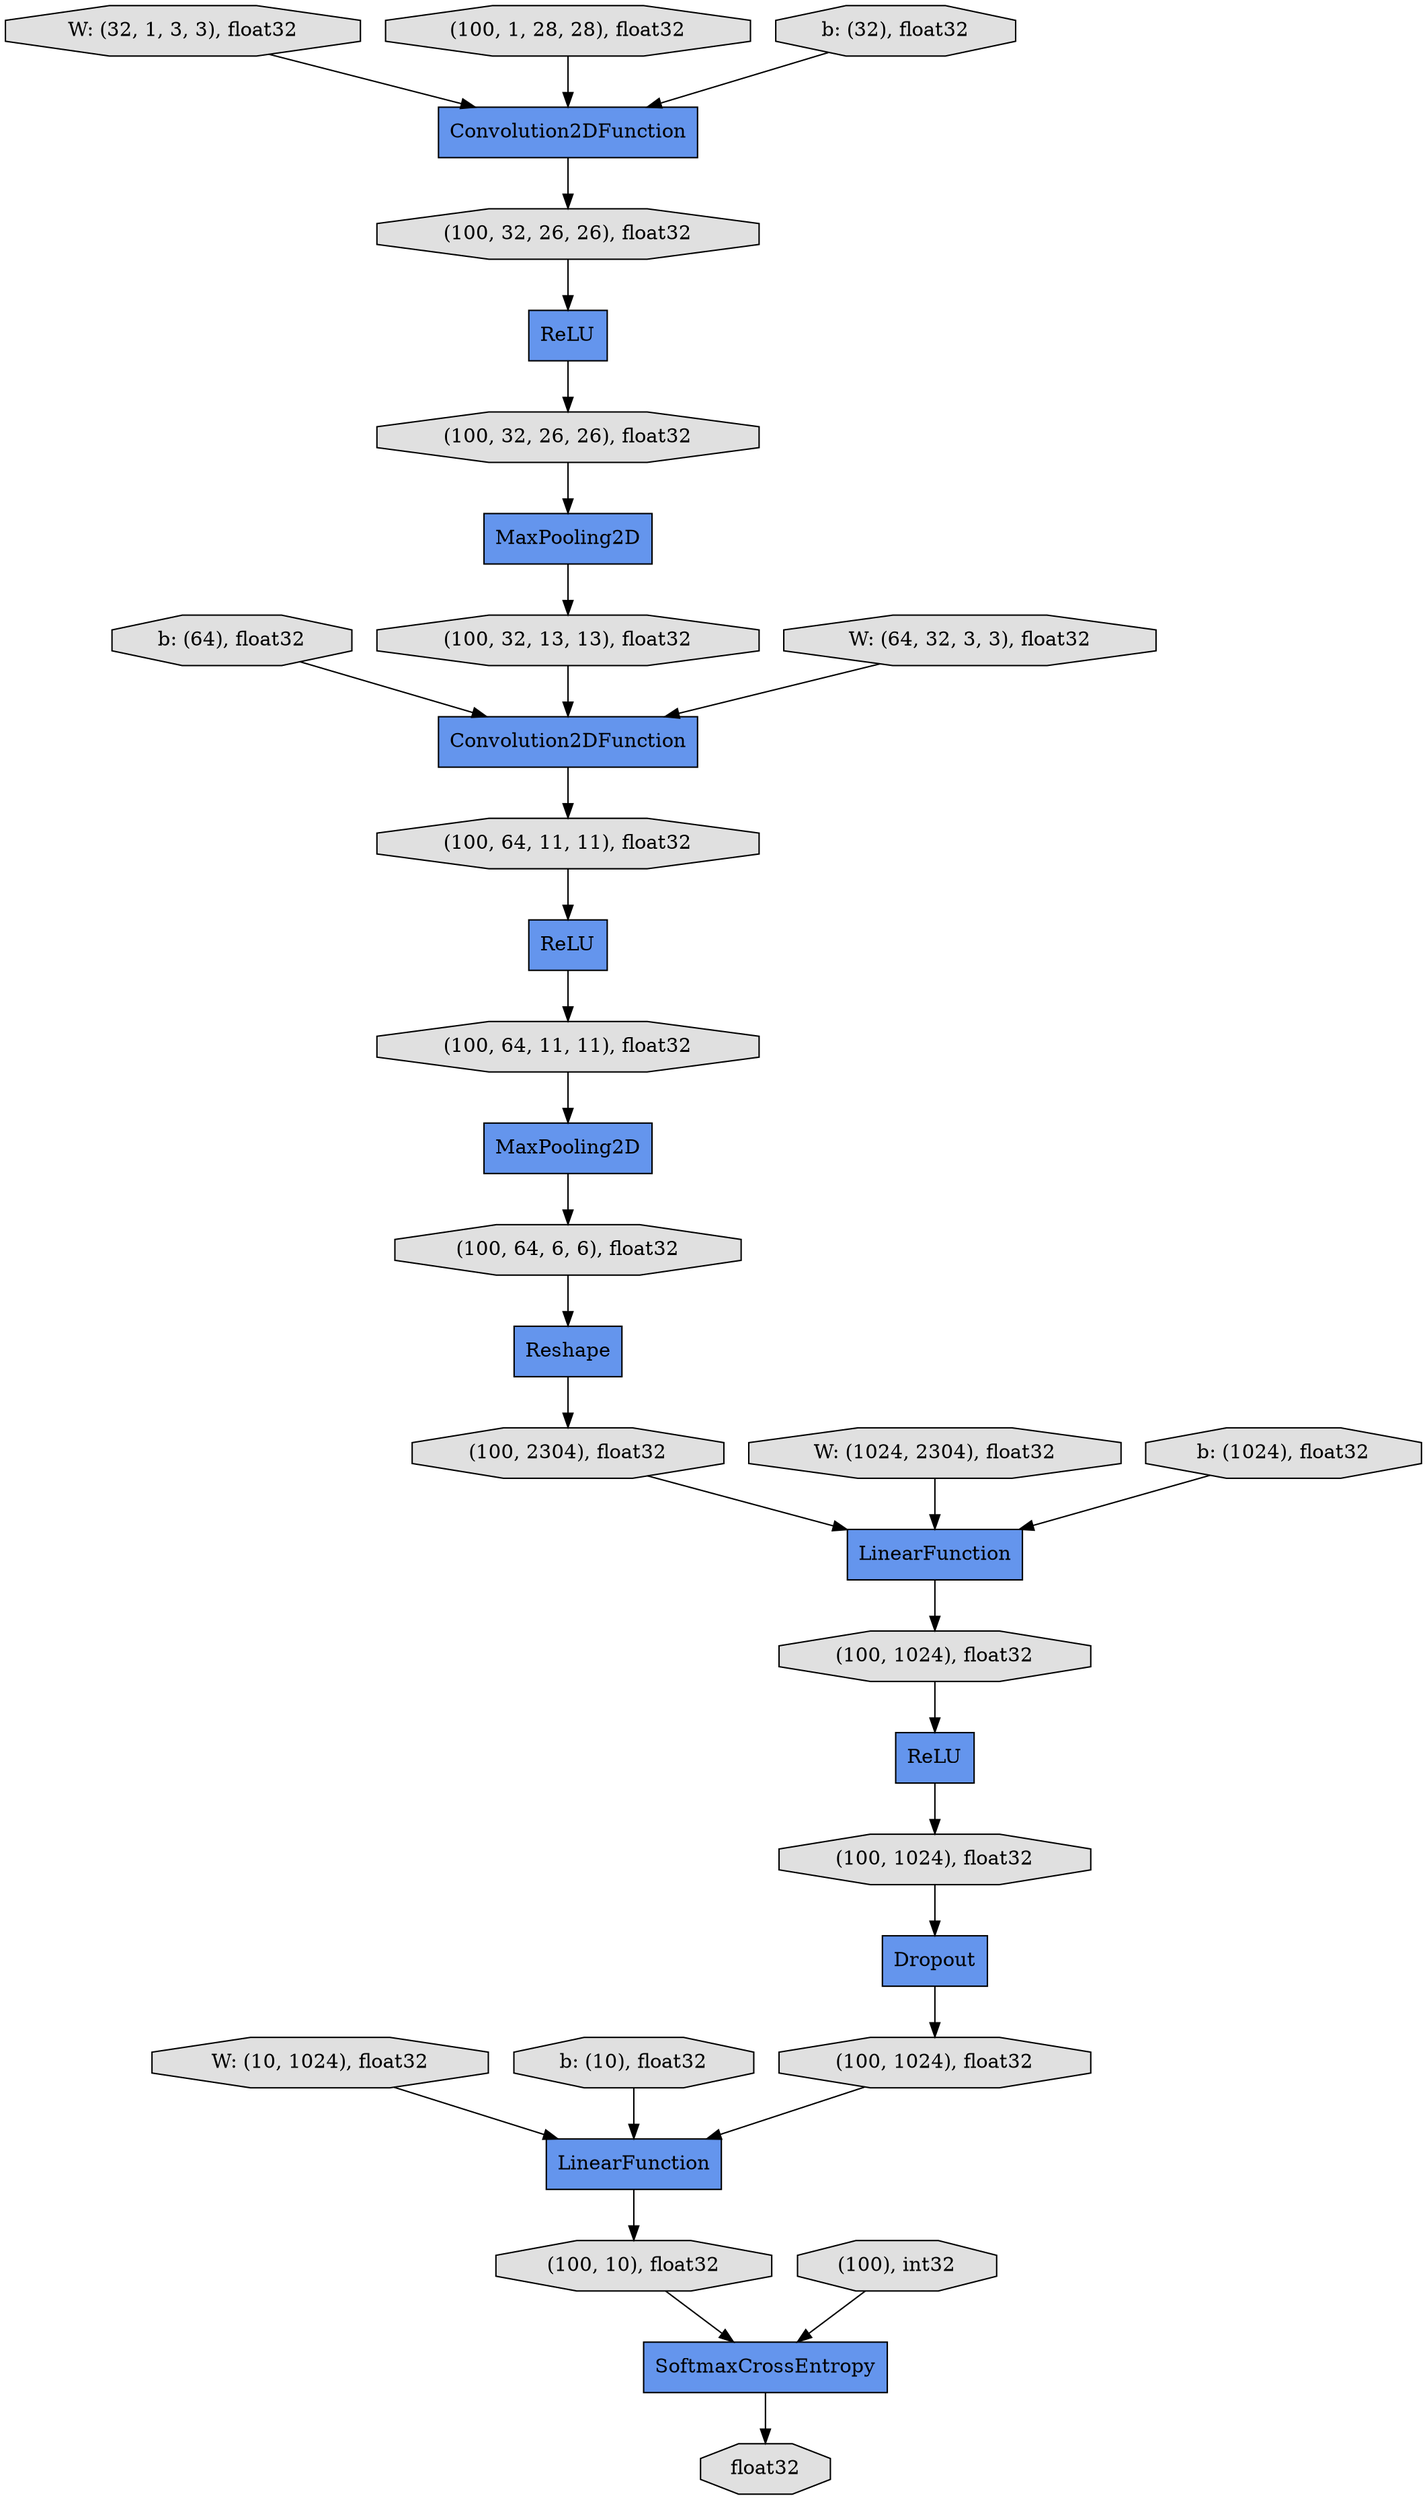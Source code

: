 digraph graphname{rankdir=TB;140175748235344 [shape="octagon",style="filled",fillcolor="#E0E0E0",label="W: (10, 1024), float32"];140175748144144 [shape="octagon",style="filled",fillcolor="#E0E0E0",label="b: (64), float32"];140175747838160 [shape="octagon",style="filled",fillcolor="#E0E0E0",label="(100, 64, 11, 11), float32"];140175747838224 [shape="record",style="filled",fillcolor="#6495ED",label="ReLU"];140175748235600 [shape="octagon",style="filled",fillcolor="#E0E0E0",label="b: (10), float32"];140175748238736 [shape="octagon",style="filled",fillcolor="#E0E0E0",label="(100, 64, 11, 11), float32"];140177113311312 [shape="record",style="filled",fillcolor="#6495ED",label="ReLU"];140176496577040 [shape="octagon",style="filled",fillcolor="#E0E0E0",label="W: (32, 1, 3, 3), float32"];140175747838544 [shape="octagon",style="filled",fillcolor="#E0E0E0",label="(100, 64, 6, 6), float32"];140175747838608 [shape="octagon",style="filled",fillcolor="#E0E0E0",label="(100, 2304), float32"];140175747838672 [shape="record",style="filled",fillcolor="#6495ED",label="Reshape"];140175851947472 [shape="octagon",style="filled",fillcolor="#E0E0E0",label="(100, 32, 13, 13), float32"];140175747838736 [shape="record",style="filled",fillcolor="#6495ED",label="LinearFunction"];140175747838800 [shape="record",style="filled",fillcolor="#6495ED",label="Dropout"];140175747838864 [shape="octagon",style="filled",fillcolor="#E0E0E0",label="(100, 1024), float32"];140175747838928 [shape="record",style="filled",fillcolor="#6495ED",label="LinearFunction"];140175747838992 [shape="octagon",style="filled",fillcolor="#E0E0E0",label="(100, 10), float32"];140175747839056 [shape="octagon",style="filled",fillcolor="#E0E0E0",label="(100, 1024), float32"];140175748238864 [shape="octagon",style="filled",fillcolor="#E0E0E0",label="(100, 1, 28, 28), float32"];140175747839184 [shape="octagon",style="filled",fillcolor="#E0E0E0",label="(100, 1024), float32"];140175748143376 [shape="octagon",style="filled",fillcolor="#E0E0E0",label="b: (32), float32"];140175748238672 [shape="record",style="filled",fillcolor="#6495ED",label="Convolution2DFunction"];140175793266576 [shape="record",style="filled",fillcolor="#6495ED",label="Convolution2DFunction"];140175748144528 [shape="octagon",style="filled",fillcolor="#E0E0E0",label="W: (1024, 2304), float32"];140175748238992 [shape="octagon",style="filled",fillcolor="#E0E0E0",label="(100, 32, 26, 26), float32"];140175747839440 [shape="record",style="filled",fillcolor="#6495ED",label="SoftmaxCrossEntropy"];140175747839504 [shape="octagon",style="filled",fillcolor="#E0E0E0",label="(100), int32"];140175748238928 [shape="record",style="filled",fillcolor="#6495ED",label="MaxPooling2D"];140177112637712 [shape="record",style="filled",fillcolor="#6495ED",label="MaxPooling2D"];140175748144784 [shape="octagon",style="filled",fillcolor="#E0E0E0",label="b: (1024), float32"];140175748239120 [shape="octagon",style="filled",fillcolor="#E0E0E0",label="(100, 32, 26, 26), float32"];140175748238800 [shape="record",style="filled",fillcolor="#6495ED",label="ReLU"];140175748143760 [shape="octagon",style="filled",fillcolor="#E0E0E0",label="W: (64, 32, 3, 3), float32"];140175747839888 [shape="octagon",style="filled",fillcolor="#E0E0E0",label="float32"];140175747838224 -> 140175747839056;140175747838864 -> 140175747838224;140175748239120 -> 140175748238928;140177113311312 -> 140175747838160;140175747838160 -> 140177112637712;140175747839184 -> 140175747838928;140175747838992 -> 140175747839440;140175748235344 -> 140175747838928;140175748144528 -> 140175747838736;140177112637712 -> 140175747838544;140175748238672 -> 140175748238992;140175748238864 -> 140175748238672;140175748238928 -> 140175851947472;140175748238992 -> 140175748238800;140175747838608 -> 140175747838736;140175747839504 -> 140175747839440;140175747839056 -> 140175747838800;140175748144144 -> 140175793266576;140175748143376 -> 140175748238672;140175748238800 -> 140175748239120;140175748238736 -> 140177113311312;140175747838544 -> 140175747838672;140175748235600 -> 140175747838928;140175747838928 -> 140175747838992;140175747838736 -> 140175747838864;140175747839440 -> 140175747839888;140175748143760 -> 140175793266576;140176496577040 -> 140175748238672;140175851947472 -> 140175793266576;140175793266576 -> 140175748238736;140175748144784 -> 140175747838736;140175747838672 -> 140175747838608;140175747838800 -> 140175747839184;}